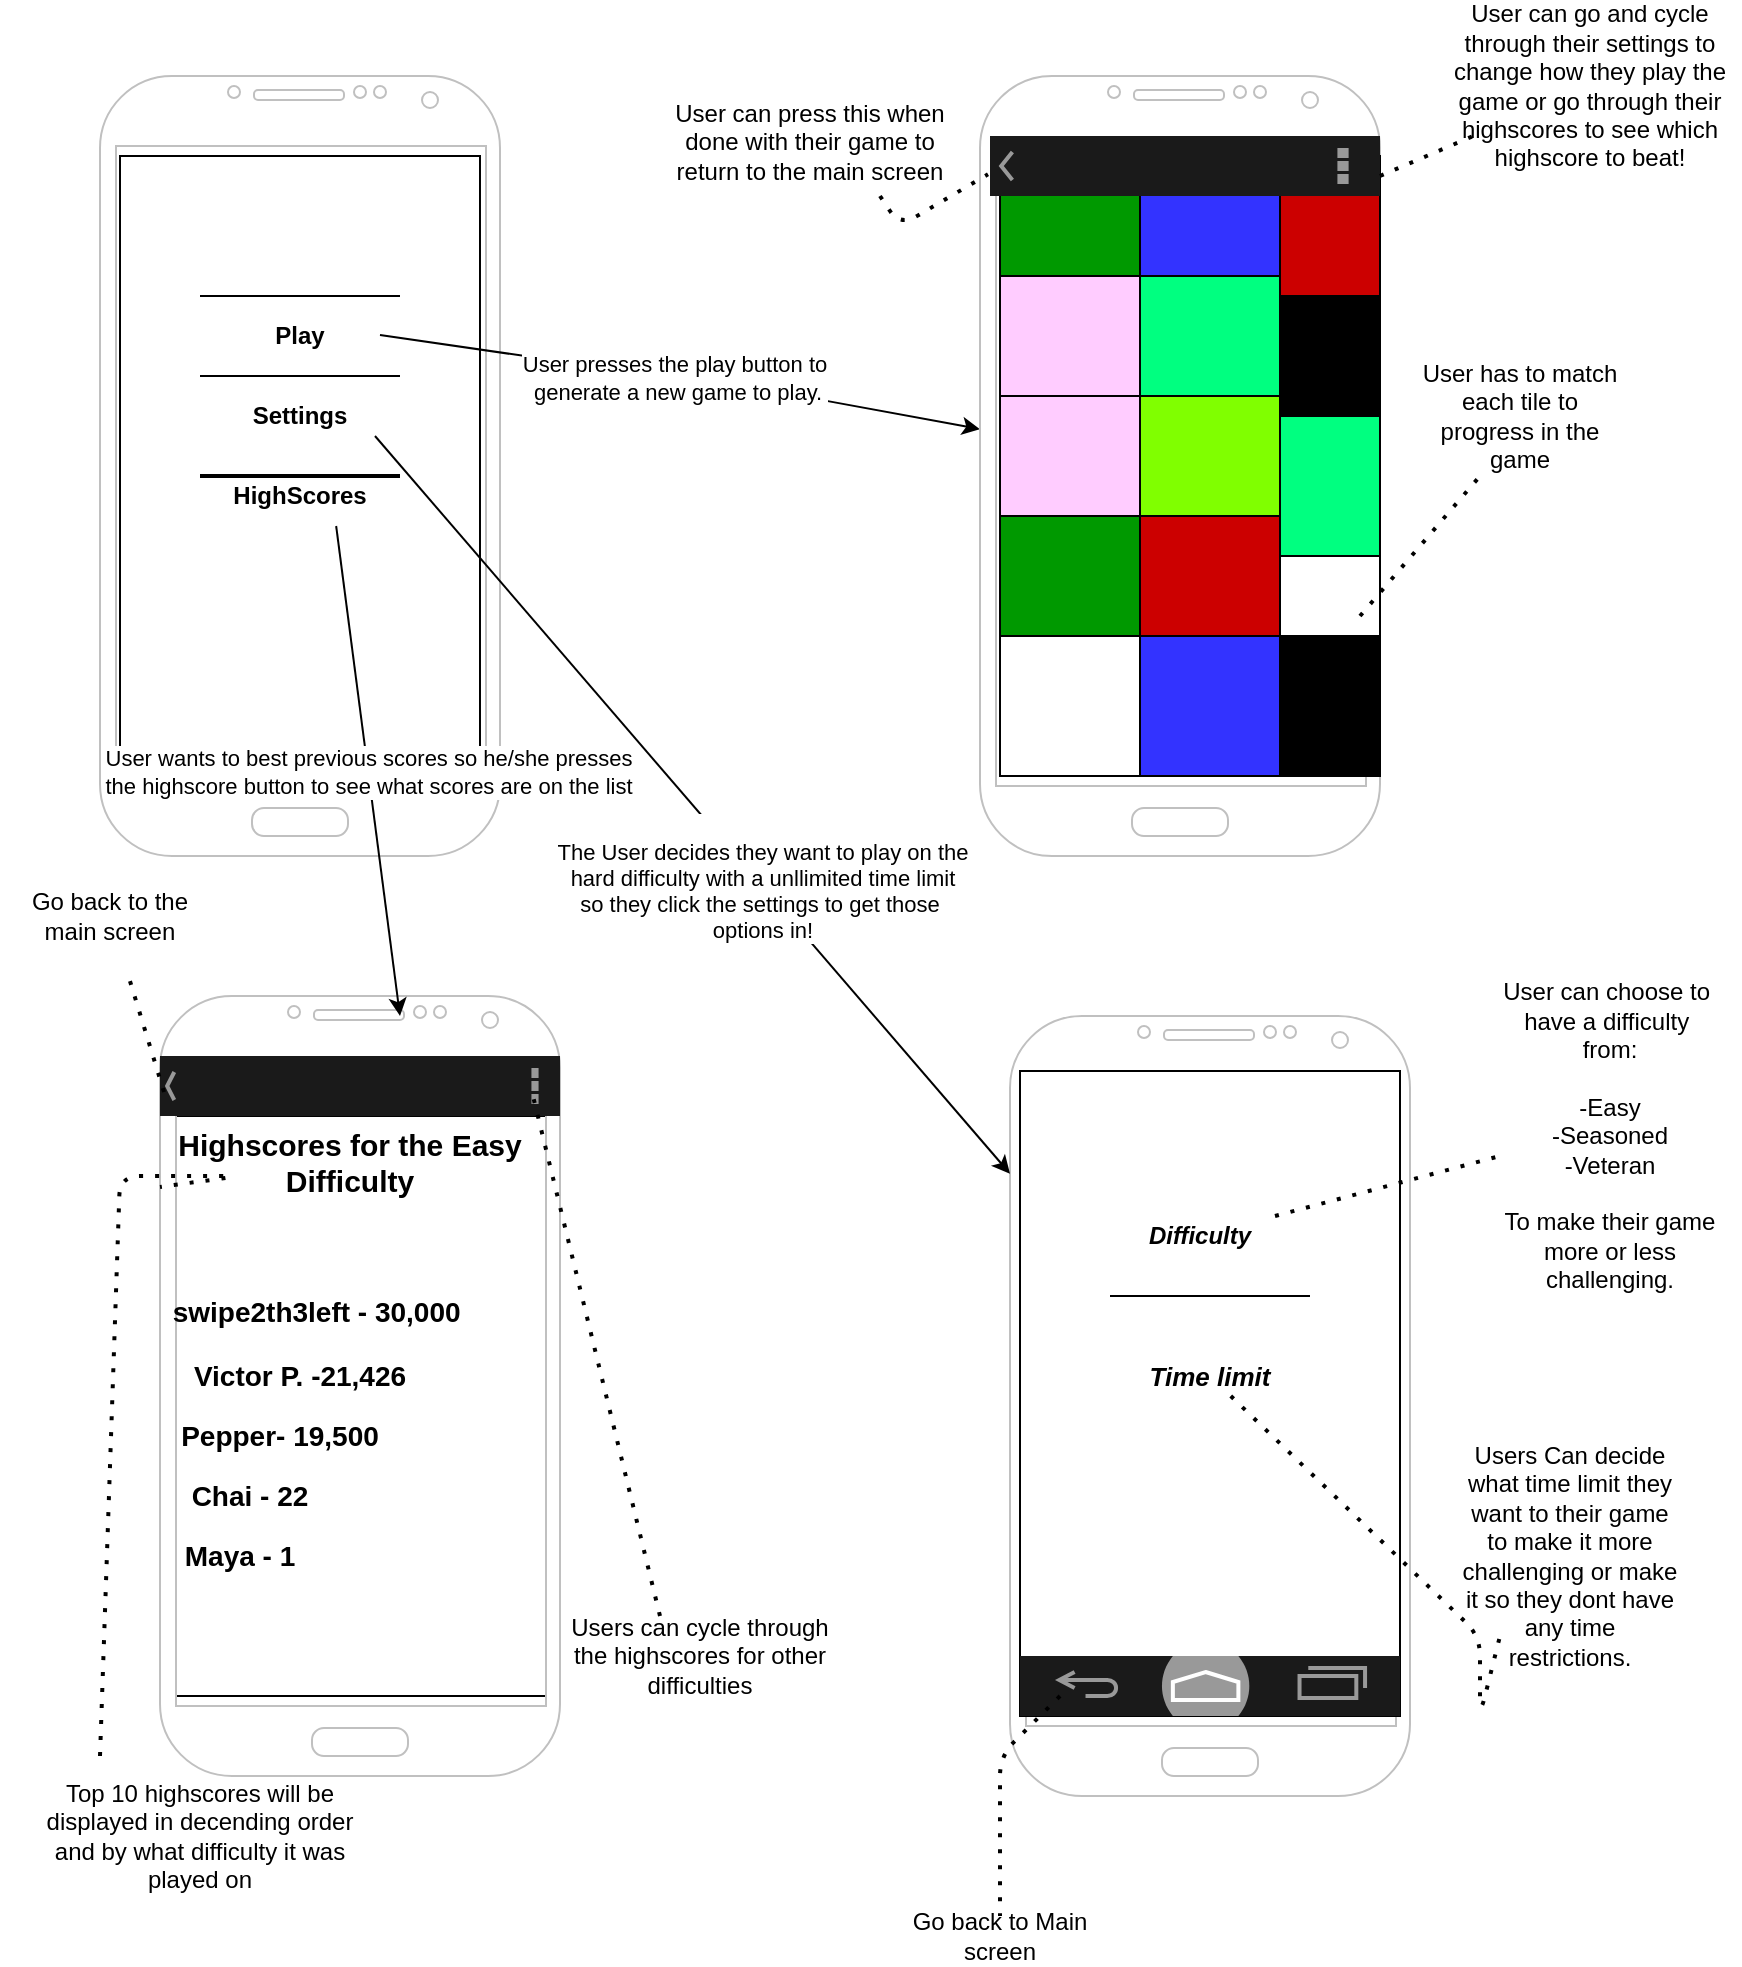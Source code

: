 <mxfile version="14.6.13" type="device"><diagram id="-mMvycgFJJYjAdEMou39" name="Page-1"><mxGraphModel dx="1702" dy="1594" grid="1" gridSize="10" guides="1" tooltips="1" connect="1" arrows="1" fold="1" page="1" pageScale="1" pageWidth="850" pageHeight="1100" math="0" shadow="0"><root><mxCell id="0"/><mxCell id="1" parent="0"/><mxCell id="8LvmZk0kY99c_KbKm0Rd-53" value="" style="rounded=0;whiteSpace=wrap;html=1;strokeColor=#000000;fillColor=#FFFFFF;" vertex="1" parent="1"><mxGeometry x="65" y="550" width="190" height="290" as="geometry"/></mxCell><mxCell id="8LvmZk0kY99c_KbKm0Rd-1" value="" style="verticalLabelPosition=bottom;verticalAlign=top;html=1;shadow=0;dashed=0;strokeWidth=1;shape=mxgraph.android.phone2;strokeColor=#c0c0c0;" vertex="1" parent="1"><mxGeometry x="30" y="30" width="200" height="390" as="geometry"/></mxCell><mxCell id="8LvmZk0kY99c_KbKm0Rd-4" value="" style="rounded=0;whiteSpace=wrap;html=1;" vertex="1" parent="1"><mxGeometry x="40" y="70" width="180" height="310" as="geometry"/></mxCell><mxCell id="8LvmZk0kY99c_KbKm0Rd-6" value="&lt;b&gt;Play&lt;/b&gt;" style="text;html=1;strokeColor=none;fillColor=none;align=center;verticalAlign=middle;whiteSpace=wrap;rounded=0;" vertex="1" parent="1"><mxGeometry x="55" y="150" width="150" height="20" as="geometry"/></mxCell><mxCell id="8LvmZk0kY99c_KbKm0Rd-7" value="&lt;b&gt;Settings&lt;/b&gt;" style="text;html=1;strokeColor=none;fillColor=none;align=center;verticalAlign=middle;whiteSpace=wrap;rounded=0;" vertex="1" parent="1"><mxGeometry x="55" y="190" width="150" height="20" as="geometry"/></mxCell><mxCell id="8LvmZk0kY99c_KbKm0Rd-8" value="&lt;b&gt;HighScores&lt;/b&gt;" style="text;html=1;strokeColor=none;fillColor=none;align=center;verticalAlign=middle;whiteSpace=wrap;rounded=0;" vertex="1" parent="1"><mxGeometry x="50" y="230" width="160" height="20" as="geometry"/></mxCell><mxCell id="8LvmZk0kY99c_KbKm0Rd-9" value="" style="shape=link;html=1;width=1;" edge="1" parent="1"><mxGeometry width="100" relative="1" as="geometry"><mxPoint x="80" y="230" as="sourcePoint"/><mxPoint x="180" y="230" as="targetPoint"/></mxGeometry></mxCell><mxCell id="8LvmZk0kY99c_KbKm0Rd-11" value="" style="shape=link;html=1;width=0;" edge="1" parent="1"><mxGeometry width="100" relative="1" as="geometry"><mxPoint x="80" y="180" as="sourcePoint"/><mxPoint x="180" y="180" as="targetPoint"/></mxGeometry></mxCell><mxCell id="8LvmZk0kY99c_KbKm0Rd-12" value="" style="shape=link;html=1;width=0;" edge="1" parent="1"><mxGeometry width="100" relative="1" as="geometry"><mxPoint x="80" y="140" as="sourcePoint"/><mxPoint x="180" y="140" as="targetPoint"/></mxGeometry></mxCell><mxCell id="8LvmZk0kY99c_KbKm0Rd-13" value="" style="endArrow=classic;html=1;" edge="1" parent="1" target="8LvmZk0kY99c_KbKm0Rd-15"><mxGeometry relative="1" as="geometry"><mxPoint x="170" y="159.5" as="sourcePoint"/><mxPoint x="430" y="160" as="targetPoint"/><Array as="points"><mxPoint x="380" y="190"/></Array></mxGeometry></mxCell><mxCell id="8LvmZk0kY99c_KbKm0Rd-14" value="Label" style="edgeLabel;resizable=0;html=1;align=center;verticalAlign=middle;" connectable="0" vertex="1" parent="8LvmZk0kY99c_KbKm0Rd-13"><mxGeometry relative="1" as="geometry"/></mxCell><mxCell id="8LvmZk0kY99c_KbKm0Rd-16" value="User presses the play button to&lt;br&gt;&amp;nbsp;generate a new game to play." style="edgeLabel;html=1;align=center;verticalAlign=middle;resizable=0;points=[];" vertex="1" connectable="0" parent="8LvmZk0kY99c_KbKm0Rd-13"><mxGeometry x="-0.022" relative="1" as="geometry"><mxPoint as="offset"/></mxGeometry></mxCell><mxCell id="8LvmZk0kY99c_KbKm0Rd-15" value="" style="verticalLabelPosition=bottom;verticalAlign=top;html=1;shadow=0;dashed=0;strokeWidth=1;shape=mxgraph.android.phone2;strokeColor=#c0c0c0;" vertex="1" parent="1"><mxGeometry x="470" y="30" width="200" height="390" as="geometry"/></mxCell><mxCell id="8LvmZk0kY99c_KbKm0Rd-17" value="" style="rounded=0;whiteSpace=wrap;html=1;fillColor=#009900;" vertex="1" parent="1"><mxGeometry x="480" y="70" width="70" height="60" as="geometry"/></mxCell><mxCell id="8LvmZk0kY99c_KbKm0Rd-18" value="" style="rounded=0;whiteSpace=wrap;html=1;fillColor=#3333FF;" vertex="1" parent="1"><mxGeometry x="550" y="70" width="70" height="60" as="geometry"/></mxCell><mxCell id="8LvmZk0kY99c_KbKm0Rd-19" value="" style="rounded=0;whiteSpace=wrap;html=1;fillColor=#FFCCFF;" vertex="1" parent="1"><mxGeometry x="480" y="130" width="70" height="60" as="geometry"/></mxCell><mxCell id="8LvmZk0kY99c_KbKm0Rd-20" value="" style="rounded=0;whiteSpace=wrap;html=1;fillColor=#00FF80;" vertex="1" parent="1"><mxGeometry x="550" y="130" width="70" height="60" as="geometry"/></mxCell><mxCell id="8LvmZk0kY99c_KbKm0Rd-21" value="" style="rounded=0;whiteSpace=wrap;html=1;fillColor=#FFCCFF;" vertex="1" parent="1"><mxGeometry x="480" y="190" width="70" height="60" as="geometry"/></mxCell><mxCell id="8LvmZk0kY99c_KbKm0Rd-22" value="" style="rounded=0;whiteSpace=wrap;html=1;fillColor=#80FF00;" vertex="1" parent="1"><mxGeometry x="550" y="190" width="70" height="60" as="geometry"/></mxCell><mxCell id="8LvmZk0kY99c_KbKm0Rd-23" value="" style="rounded=0;whiteSpace=wrap;html=1;fillColor=#009900;" vertex="1" parent="1"><mxGeometry x="480" y="250" width="70" height="60" as="geometry"/></mxCell><mxCell id="8LvmZk0kY99c_KbKm0Rd-24" value="" style="rounded=0;whiteSpace=wrap;html=1;fillColor=#CC0000;" vertex="1" parent="1"><mxGeometry x="550" y="250" width="70" height="60" as="geometry"/></mxCell><mxCell id="8LvmZk0kY99c_KbKm0Rd-25" value="" style="rounded=0;whiteSpace=wrap;html=1;" vertex="1" parent="1"><mxGeometry x="480" y="310" width="70" height="70" as="geometry"/></mxCell><mxCell id="8LvmZk0kY99c_KbKm0Rd-26" value="" style="rounded=0;whiteSpace=wrap;html=1;fillColor=#3333FF;" vertex="1" parent="1"><mxGeometry x="550" y="310" width="70" height="70" as="geometry"/></mxCell><mxCell id="8LvmZk0kY99c_KbKm0Rd-27" value="" style="rounded=0;whiteSpace=wrap;html=1;fillColor=#CC0000;" vertex="1" parent="1"><mxGeometry x="620" y="70" width="50" height="70" as="geometry"/></mxCell><mxCell id="8LvmZk0kY99c_KbKm0Rd-28" value="" style="rounded=0;whiteSpace=wrap;html=1;fillColor=#000000;" vertex="1" parent="1"><mxGeometry x="620" y="140" width="50" height="70" as="geometry"/></mxCell><mxCell id="8LvmZk0kY99c_KbKm0Rd-29" value="" style="rounded=0;whiteSpace=wrap;html=1;fillColor=#00FF80;" vertex="1" parent="1"><mxGeometry x="620" y="200" width="50" height="70" as="geometry"/></mxCell><mxCell id="8LvmZk0kY99c_KbKm0Rd-30" value="" style="rounded=0;whiteSpace=wrap;html=1;" vertex="1" parent="1"><mxGeometry x="620" y="270" width="50" height="70" as="geometry"/></mxCell><mxCell id="8LvmZk0kY99c_KbKm0Rd-31" value="" style="rounded=0;whiteSpace=wrap;html=1;fillColor=#000000;" vertex="1" parent="1"><mxGeometry x="620" y="310" width="50" height="70" as="geometry"/></mxCell><mxCell id="8LvmZk0kY99c_KbKm0Rd-32" value="" style="verticalLabelPosition=bottom;verticalAlign=top;html=1;shadow=0;dashed=0;strokeWidth=1;shape=mxgraph.android.phone2;strokeColor=#c0c0c0;fillColor=#FFFFFF;" vertex="1" parent="1"><mxGeometry x="60" y="490" width="200" height="390" as="geometry"/></mxCell><mxCell id="8LvmZk0kY99c_KbKm0Rd-33" value="" style="verticalLabelPosition=bottom;verticalAlign=top;html=1;shadow=0;dashed=0;strokeWidth=1;shape=mxgraph.android.phone2;strokeColor=#c0c0c0;fillColor=#FFFFFF;" vertex="1" parent="1"><mxGeometry x="485" y="500" width="200" height="390" as="geometry"/></mxCell><mxCell id="8LvmZk0kY99c_KbKm0Rd-34" value="" style="endArrow=classic;html=1;exitX=0.613;exitY=1.25;exitDx=0;exitDy=0;exitPerimeter=0;" edge="1" parent="1" source="8LvmZk0kY99c_KbKm0Rd-8"><mxGeometry relative="1" as="geometry"><mxPoint x="370" y="420" as="sourcePoint"/><mxPoint x="180" y="500" as="targetPoint"/></mxGeometry></mxCell><mxCell id="8LvmZk0kY99c_KbKm0Rd-35" value="User wants to best previous scores so he/she presses&lt;br&gt;the highscore button to see what scores are on the list" style="edgeLabel;resizable=0;html=1;align=center;verticalAlign=middle;" connectable="0" vertex="1" parent="8LvmZk0kY99c_KbKm0Rd-34"><mxGeometry relative="1" as="geometry"/></mxCell><mxCell id="8LvmZk0kY99c_KbKm0Rd-36" value="" style="endArrow=classic;html=1;exitX=0.75;exitY=1;exitDx=0;exitDy=0;" edge="1" parent="1" source="8LvmZk0kY99c_KbKm0Rd-7" target="8LvmZk0kY99c_KbKm0Rd-33"><mxGeometry relative="1" as="geometry"><mxPoint x="370" y="360" as="sourcePoint"/><mxPoint x="470" y="360" as="targetPoint"/></mxGeometry></mxCell><mxCell id="8LvmZk0kY99c_KbKm0Rd-37" value="&lt;br&gt;The User decides they want to play on the&lt;br&gt;hard difficulty with a unllimited time limit&lt;br&gt;so they click the settings to get those&amp;nbsp;&lt;br&gt;options in!" style="edgeLabel;resizable=0;html=1;align=center;verticalAlign=middle;" connectable="0" vertex="1" parent="8LvmZk0kY99c_KbKm0Rd-36"><mxGeometry relative="1" as="geometry"><mxPoint x="34" y="36" as="offset"/></mxGeometry></mxCell><mxCell id="8LvmZk0kY99c_KbKm0Rd-38" value="" style="endArrow=none;dashed=1;html=1;dashPattern=1 3;strokeWidth=2;" edge="1" parent="1"><mxGeometry width="50" height="50" relative="1" as="geometry"><mxPoint x="660" y="300" as="sourcePoint"/><mxPoint x="720" y="230" as="targetPoint"/></mxGeometry></mxCell><mxCell id="8LvmZk0kY99c_KbKm0Rd-39" value="User has to match each tile to progress in the game" style="text;html=1;strokeColor=none;fillColor=none;align=center;verticalAlign=middle;whiteSpace=wrap;rounded=0;" vertex="1" parent="1"><mxGeometry x="690" y="190" width="100" height="20" as="geometry"/></mxCell><mxCell id="8LvmZk0kY99c_KbKm0Rd-45" value="&lt;font style=&quot;font-size: 14px&quot;&gt;&lt;b&gt;swipe2th3left - 30,000&lt;/b&gt;&lt;/font&gt;&amp;nbsp; &amp;nbsp;&amp;nbsp; &amp;nbsp; &amp;nbsp; &amp;nbsp; &amp;nbsp;&amp;nbsp;" style="text;html=1;strokeColor=none;fillColor=none;align=center;verticalAlign=middle;whiteSpace=wrap;rounded=0;" vertex="1" parent="1"><mxGeometry x="65" y="640" width="180" height="30" as="geometry"/></mxCell><mxCell id="8LvmZk0kY99c_KbKm0Rd-46" value="&lt;span style=&quot;font-size: 14px&quot;&gt;&lt;b&gt;Victor P. -21,426&lt;/b&gt;&lt;/span&gt;" style="text;html=1;strokeColor=none;fillColor=none;align=center;verticalAlign=middle;whiteSpace=wrap;rounded=0;" vertex="1" parent="1"><mxGeometry x="40" y="670" width="180" height="20" as="geometry"/></mxCell><mxCell id="8LvmZk0kY99c_KbKm0Rd-47" value="&lt;span style=&quot;font-size: 14px&quot;&gt;&lt;b&gt;Pepper- 19,500&lt;/b&gt;&lt;/span&gt;" style="text;html=1;strokeColor=none;fillColor=none;align=center;verticalAlign=middle;whiteSpace=wrap;rounded=0;" vertex="1" parent="1"><mxGeometry x="60" y="700" width="120" height="20" as="geometry"/></mxCell><mxCell id="8LvmZk0kY99c_KbKm0Rd-48" style="edgeStyle=orthogonalEdgeStyle;rounded=0;orthogonalLoop=1;jettySize=auto;html=1;exitX=0.5;exitY=1;exitDx=0;exitDy=0;" edge="1" parent="1" source="8LvmZk0kY99c_KbKm0Rd-47" target="8LvmZk0kY99c_KbKm0Rd-47"><mxGeometry relative="1" as="geometry"/></mxCell><mxCell id="8LvmZk0kY99c_KbKm0Rd-49" value="&lt;font style=&quot;font-size: 14px&quot;&gt;&lt;b&gt;Chai - 22&lt;/b&gt;&lt;/font&gt;" style="text;html=1;strokeColor=none;fillColor=none;align=center;verticalAlign=middle;whiteSpace=wrap;rounded=0;" vertex="1" parent="1"><mxGeometry x="20" y="730" width="170" height="20" as="geometry"/></mxCell><mxCell id="8LvmZk0kY99c_KbKm0Rd-50" value="&lt;font style=&quot;font-size: 14px&quot;&gt;&lt;b&gt;Maya - 1&lt;/b&gt;&lt;/font&gt;" style="text;html=1;strokeColor=none;fillColor=none;align=center;verticalAlign=middle;whiteSpace=wrap;rounded=0;" vertex="1" parent="1"><mxGeometry x="20" y="760" width="160" height="20" as="geometry"/></mxCell><mxCell id="8LvmZk0kY99c_KbKm0Rd-51" value="" style="strokeWidth=1;html=1;shadow=0;dashed=0;shape=mxgraph.android.action_bar_landscape;fillColor=#1A1A1A;strokeColor=#c0c0c0;strokeWidth=2;fontColor=#FFFFFF;" vertex="1" parent="1"><mxGeometry x="60" y="520" width="200" height="30" as="geometry"/></mxCell><mxCell id="8LvmZk0kY99c_KbKm0Rd-52" style="edgeStyle=orthogonalEdgeStyle;rounded=0;orthogonalLoop=1;jettySize=auto;html=1;exitX=0.5;exitY=1;exitDx=0;exitDy=0;" edge="1" parent="1" source="8LvmZk0kY99c_KbKm0Rd-49" target="8LvmZk0kY99c_KbKm0Rd-49"><mxGeometry relative="1" as="geometry"/></mxCell><mxCell id="8LvmZk0kY99c_KbKm0Rd-55" value="" style="endArrow=none;dashed=1;html=1;dashPattern=1 3;strokeWidth=2;" edge="1" parent="1" target="8LvmZk0kY99c_KbKm0Rd-59"><mxGeometry width="50" height="50" relative="1" as="geometry"><mxPoint x="30" y="870" as="sourcePoint"/><mxPoint x="60" y="550" as="targetPoint"/><Array as="points"><mxPoint x="40" y="580"/><mxPoint x="100" y="580"/></Array></mxGeometry></mxCell><mxCell id="8LvmZk0kY99c_KbKm0Rd-56" value="Top 10 highscores will be displayed in decending order and by what difficulty it was played on" style="text;html=1;strokeColor=none;fillColor=none;align=center;verticalAlign=middle;whiteSpace=wrap;rounded=0;" vertex="1" parent="1"><mxGeometry y="900" width="160" height="20" as="geometry"/></mxCell><mxCell id="8LvmZk0kY99c_KbKm0Rd-57" value="" style="endArrow=none;dashed=1;html=1;dashPattern=1 3;strokeWidth=2;entryX=0.93;entryY=0.6;entryDx=0;entryDy=0;entryPerimeter=0;" edge="1" parent="1" target="8LvmZk0kY99c_KbKm0Rd-51"><mxGeometry width="50" height="50" relative="1" as="geometry"><mxPoint x="310" y="800" as="sourcePoint"/><mxPoint x="440" y="680" as="targetPoint"/></mxGeometry></mxCell><mxCell id="8LvmZk0kY99c_KbKm0Rd-59" value="&lt;span style=&quot;font-size: 15px&quot;&gt;&lt;b&gt;Highscores for the Easy Difficulty&lt;/b&gt;&lt;/span&gt;" style="text;html=1;strokeColor=none;fillColor=none;align=center;verticalAlign=middle;whiteSpace=wrap;rounded=0;" vertex="1" parent="1"><mxGeometry x="60" y="545" width="190" height="55" as="geometry"/></mxCell><mxCell id="8LvmZk0kY99c_KbKm0Rd-63" value="Users can cycle through the highscores for other difficulties&lt;br&gt;" style="text;html=1;strokeColor=none;fillColor=none;align=center;verticalAlign=middle;whiteSpace=wrap;rounded=0;" vertex="1" parent="1"><mxGeometry x="260" y="810" width="140" height="20" as="geometry"/></mxCell><mxCell id="8LvmZk0kY99c_KbKm0Rd-64" value="" style="rounded=0;whiteSpace=wrap;html=1;strokeColor=#000000;fillColor=#FFFFFF;" vertex="1" parent="1"><mxGeometry x="490" y="527.5" width="190" height="322.5" as="geometry"/></mxCell><mxCell id="8LvmZk0kY99c_KbKm0Rd-65" value="&lt;b&gt;&lt;i&gt;Difficulty&lt;/i&gt;&lt;/b&gt;" style="text;html=1;strokeColor=none;fillColor=none;align=center;verticalAlign=middle;whiteSpace=wrap;rounded=0;" vertex="1" parent="1"><mxGeometry x="510" y="600" width="140" height="20" as="geometry"/></mxCell><mxCell id="8LvmZk0kY99c_KbKm0Rd-66" value="&lt;b&gt;&lt;font style=&quot;font-size: 13px&quot;&gt;&lt;i&gt;Time limit&lt;/i&gt;&lt;/font&gt;&lt;/b&gt;" style="text;html=1;strokeColor=none;fillColor=none;align=center;verticalAlign=middle;whiteSpace=wrap;rounded=0;" vertex="1" parent="1"><mxGeometry x="515" y="670" width="140" height="20" as="geometry"/></mxCell><mxCell id="8LvmZk0kY99c_KbKm0Rd-68" style="edgeStyle=orthogonalEdgeStyle;rounded=0;orthogonalLoop=1;jettySize=auto;html=1;exitX=0.5;exitY=1;exitDx=0;exitDy=0;" edge="1" parent="1" source="8LvmZk0kY99c_KbKm0Rd-50" target="8LvmZk0kY99c_KbKm0Rd-50"><mxGeometry relative="1" as="geometry"/></mxCell><mxCell id="8LvmZk0kY99c_KbKm0Rd-69" value="" style="shape=link;html=1;width=0;" edge="1" parent="1"><mxGeometry width="100" relative="1" as="geometry"><mxPoint x="535" y="640" as="sourcePoint"/><mxPoint x="635" y="640" as="targetPoint"/></mxGeometry></mxCell><mxCell id="8LvmZk0kY99c_KbKm0Rd-70" value="" style="endArrow=none;dashed=1;html=1;dashPattern=1 3;strokeWidth=2;exitX=0.01;exitY=0.6;exitDx=0;exitDy=0;exitPerimeter=0;" edge="1" parent="1" source="8LvmZk0kY99c_KbKm0Rd-51" target="8LvmZk0kY99c_KbKm0Rd-71"><mxGeometry width="50" height="50" relative="1" as="geometry"><mxPoint y="510" as="sourcePoint"/><mxPoint x="40" y="480" as="targetPoint"/></mxGeometry></mxCell><mxCell id="8LvmZk0kY99c_KbKm0Rd-71" value="Go back to the&lt;br&gt;main screen" style="text;html=1;strokeColor=none;fillColor=none;align=center;verticalAlign=middle;whiteSpace=wrap;rounded=0;" vertex="1" parent="1"><mxGeometry x="-20" y="420" width="110" height="60" as="geometry"/></mxCell><mxCell id="8LvmZk0kY99c_KbKm0Rd-72" value="" style="endArrow=none;dashed=1;html=1;dashPattern=1 3;strokeWidth=2;" edge="1" parent="1" source="8LvmZk0kY99c_KbKm0Rd-65"><mxGeometry width="50" height="50" relative="1" as="geometry"><mxPoint x="730" y="600" as="sourcePoint"/><mxPoint x="730" y="570" as="targetPoint"/></mxGeometry></mxCell><mxCell id="8LvmZk0kY99c_KbKm0Rd-73" value="" style="endArrow=none;dashed=1;html=1;dashPattern=1 3;strokeWidth=2;" edge="1" parent="1" source="8LvmZk0kY99c_KbKm0Rd-66"><mxGeometry width="50" height="50" relative="1" as="geometry"><mxPoint x="720" y="713.75" as="sourcePoint"/><mxPoint x="730" y="810" as="targetPoint"/><Array as="points"><mxPoint x="720" y="810"/><mxPoint x="720" y="850"/></Array></mxGeometry></mxCell><mxCell id="8LvmZk0kY99c_KbKm0Rd-74" value="Users Can decide what time limit they want to their game to make it more challenging or make it so they dont have any time restrictions." style="text;html=1;strokeColor=none;fillColor=none;align=center;verticalAlign=middle;whiteSpace=wrap;rounded=0;" vertex="1" parent="1"><mxGeometry x="710" y="760" width="110" height="20" as="geometry"/></mxCell><mxCell id="8LvmZk0kY99c_KbKm0Rd-75" value="User can choose to&amp;nbsp;&lt;br&gt;have a difficulty&amp;nbsp;&lt;br&gt;from:&lt;br&gt;&lt;br&gt;-Easy&lt;br&gt;-Seasoned&lt;br&gt;-Veteran&lt;br&gt;&lt;br&gt;To make their game more or less challenging." style="text;html=1;strokeColor=none;fillColor=none;align=center;verticalAlign=middle;whiteSpace=wrap;rounded=0;" vertex="1" parent="1"><mxGeometry x="730" y="540" width="110" height="40" as="geometry"/></mxCell><mxCell id="8LvmZk0kY99c_KbKm0Rd-76" value="" style="verticalLabelPosition=bottom;verticalAlign=top;html=1;shadow=0;dashed=0;strokeWidth=2;shape=mxgraph.android.navigation_bar_3;fillColor=#1A1A1A;strokeColor=#999999;" vertex="1" parent="1"><mxGeometry x="490" y="820" width="190" height="30" as="geometry"/></mxCell><mxCell id="8LvmZk0kY99c_KbKm0Rd-77" value="" style="endArrow=none;dashed=1;html=1;dashPattern=1 3;strokeWidth=2;" edge="1" parent="1" target="8LvmZk0kY99c_KbKm0Rd-78"><mxGeometry width="50" height="50" relative="1" as="geometry"><mxPoint x="510" y="840" as="sourcePoint"/><mxPoint x="500" y="850" as="targetPoint"/><Array as="points"><mxPoint x="510" y="840"/><mxPoint x="480" y="870"/></Array></mxGeometry></mxCell><mxCell id="8LvmZk0kY99c_KbKm0Rd-78" value="Go back to Main screen" style="text;html=1;strokeColor=none;fillColor=none;align=center;verticalAlign=middle;whiteSpace=wrap;rounded=0;" vertex="1" parent="1"><mxGeometry x="420" y="950" width="120" height="20" as="geometry"/></mxCell><mxCell id="8LvmZk0kY99c_KbKm0Rd-79" value="" style="strokeWidth=1;html=1;shadow=0;dashed=0;shape=mxgraph.android.action_bar;fillColor=#1A1A1A;strokeColor=#c0c0c0;strokeWidth=2;fontColor=#FFFFFF;" vertex="1" parent="1"><mxGeometry x="475" y="60" width="195" height="30" as="geometry"/></mxCell><mxCell id="8LvmZk0kY99c_KbKm0Rd-80" value="" style="endArrow=none;dashed=1;html=1;dashPattern=1 3;strokeWidth=2;entryX=0.02;entryY=0.126;entryDx=0;entryDy=0;entryPerimeter=0;" edge="1" parent="1" target="8LvmZk0kY99c_KbKm0Rd-15"><mxGeometry width="50" height="50" relative="1" as="geometry"><mxPoint x="420" y="90" as="sourcePoint"/><mxPoint x="450" y="75" as="targetPoint"/><Array as="points"><mxPoint x="430" y="105"/></Array></mxGeometry></mxCell><mxCell id="8LvmZk0kY99c_KbKm0Rd-81" value="User can press this when done with their game to return to the main screen" style="text;html=1;strokeColor=none;fillColor=none;align=center;verticalAlign=middle;whiteSpace=wrap;rounded=0;" vertex="1" parent="1"><mxGeometry x="310" y="40" width="150" height="45" as="geometry"/></mxCell><mxCell id="8LvmZk0kY99c_KbKm0Rd-82" value="" style="endArrow=none;dashed=1;html=1;dashPattern=1 3;strokeWidth=2;" edge="1" parent="1" target="8LvmZk0kY99c_KbKm0Rd-83"><mxGeometry width="50" height="50" relative="1" as="geometry"><mxPoint x="670" y="80" as="sourcePoint"/><mxPoint x="720" y="60" as="targetPoint"/></mxGeometry></mxCell><mxCell id="8LvmZk0kY99c_KbKm0Rd-83" value="User can go and cycle through their settings to change how they play the game or go through their highscores to see which highscore to beat!" style="text;html=1;strokeColor=none;fillColor=none;align=center;verticalAlign=middle;whiteSpace=wrap;rounded=0;" vertex="1" parent="1"><mxGeometry x="700" y="10" width="150" height="50" as="geometry"/></mxCell></root></mxGraphModel></diagram></mxfile>